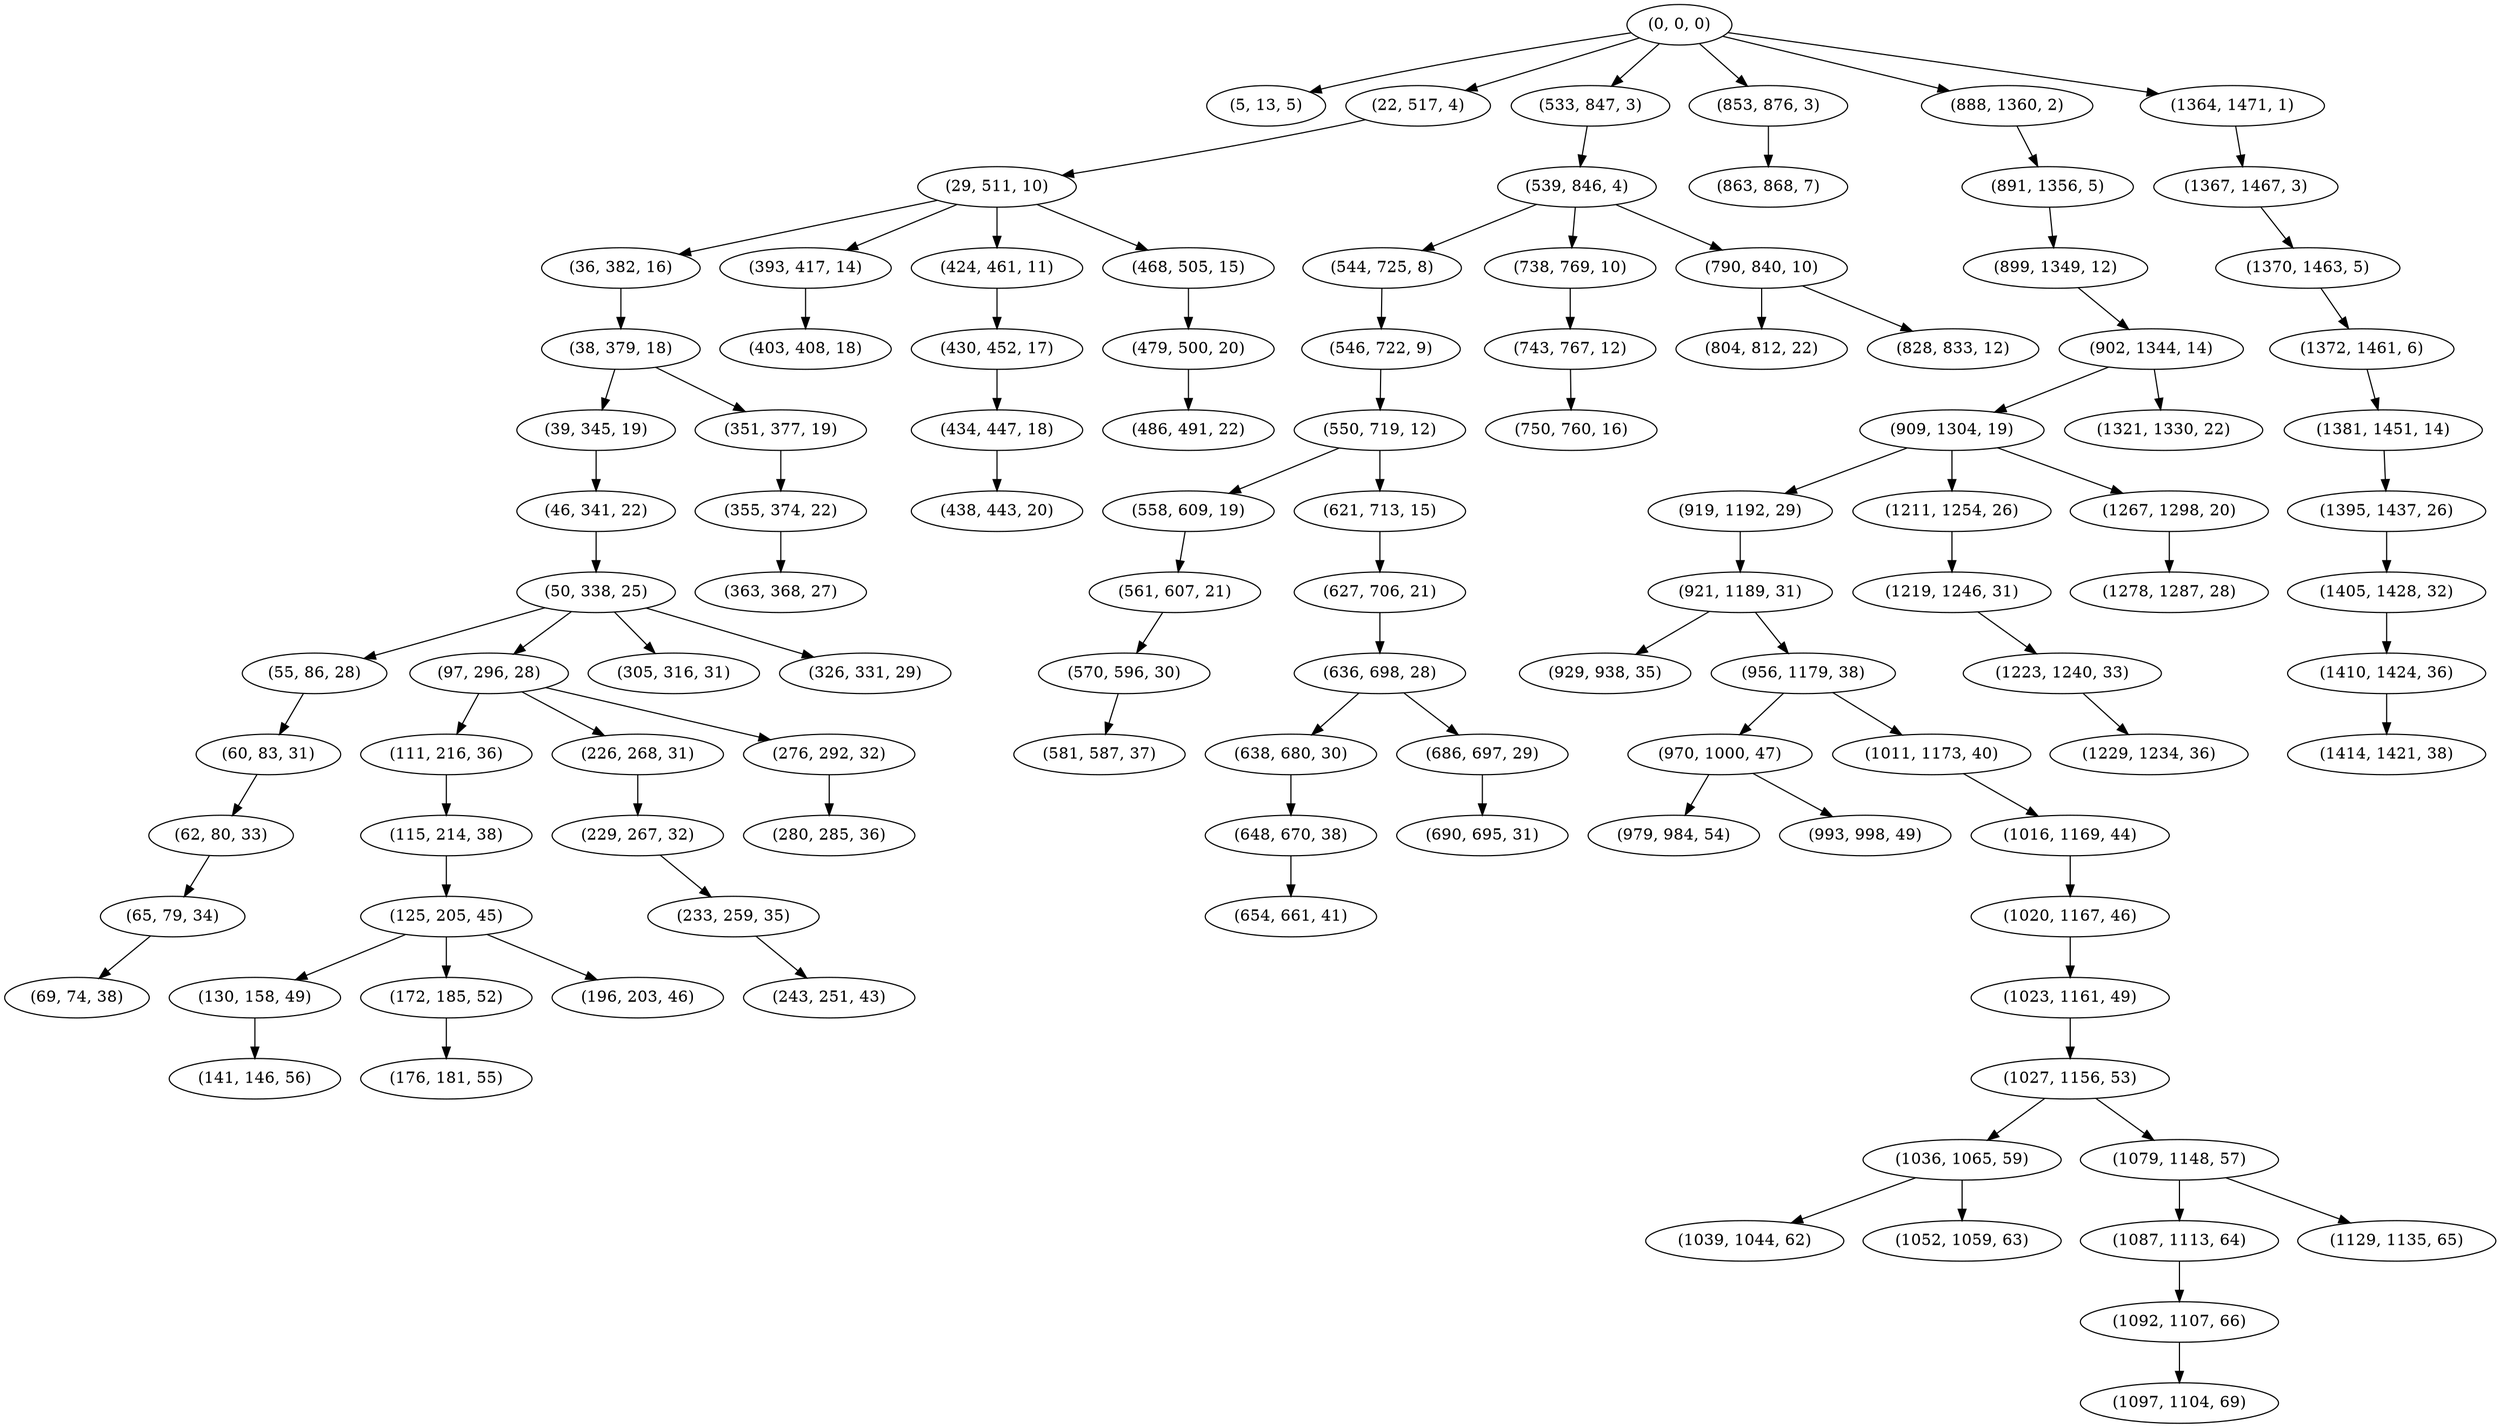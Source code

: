 digraph tree {
    "(0, 0, 0)";
    "(5, 13, 5)";
    "(22, 517, 4)";
    "(29, 511, 10)";
    "(36, 382, 16)";
    "(38, 379, 18)";
    "(39, 345, 19)";
    "(46, 341, 22)";
    "(50, 338, 25)";
    "(55, 86, 28)";
    "(60, 83, 31)";
    "(62, 80, 33)";
    "(65, 79, 34)";
    "(69, 74, 38)";
    "(97, 296, 28)";
    "(111, 216, 36)";
    "(115, 214, 38)";
    "(125, 205, 45)";
    "(130, 158, 49)";
    "(141, 146, 56)";
    "(172, 185, 52)";
    "(176, 181, 55)";
    "(196, 203, 46)";
    "(226, 268, 31)";
    "(229, 267, 32)";
    "(233, 259, 35)";
    "(243, 251, 43)";
    "(276, 292, 32)";
    "(280, 285, 36)";
    "(305, 316, 31)";
    "(326, 331, 29)";
    "(351, 377, 19)";
    "(355, 374, 22)";
    "(363, 368, 27)";
    "(393, 417, 14)";
    "(403, 408, 18)";
    "(424, 461, 11)";
    "(430, 452, 17)";
    "(434, 447, 18)";
    "(438, 443, 20)";
    "(468, 505, 15)";
    "(479, 500, 20)";
    "(486, 491, 22)";
    "(533, 847, 3)";
    "(539, 846, 4)";
    "(544, 725, 8)";
    "(546, 722, 9)";
    "(550, 719, 12)";
    "(558, 609, 19)";
    "(561, 607, 21)";
    "(570, 596, 30)";
    "(581, 587, 37)";
    "(621, 713, 15)";
    "(627, 706, 21)";
    "(636, 698, 28)";
    "(638, 680, 30)";
    "(648, 670, 38)";
    "(654, 661, 41)";
    "(686, 697, 29)";
    "(690, 695, 31)";
    "(738, 769, 10)";
    "(743, 767, 12)";
    "(750, 760, 16)";
    "(790, 840, 10)";
    "(804, 812, 22)";
    "(828, 833, 12)";
    "(853, 876, 3)";
    "(863, 868, 7)";
    "(888, 1360, 2)";
    "(891, 1356, 5)";
    "(899, 1349, 12)";
    "(902, 1344, 14)";
    "(909, 1304, 19)";
    "(919, 1192, 29)";
    "(921, 1189, 31)";
    "(929, 938, 35)";
    "(956, 1179, 38)";
    "(970, 1000, 47)";
    "(979, 984, 54)";
    "(993, 998, 49)";
    "(1011, 1173, 40)";
    "(1016, 1169, 44)";
    "(1020, 1167, 46)";
    "(1023, 1161, 49)";
    "(1027, 1156, 53)";
    "(1036, 1065, 59)";
    "(1039, 1044, 62)";
    "(1052, 1059, 63)";
    "(1079, 1148, 57)";
    "(1087, 1113, 64)";
    "(1092, 1107, 66)";
    "(1097, 1104, 69)";
    "(1129, 1135, 65)";
    "(1211, 1254, 26)";
    "(1219, 1246, 31)";
    "(1223, 1240, 33)";
    "(1229, 1234, 36)";
    "(1267, 1298, 20)";
    "(1278, 1287, 28)";
    "(1321, 1330, 22)";
    "(1364, 1471, 1)";
    "(1367, 1467, 3)";
    "(1370, 1463, 5)";
    "(1372, 1461, 6)";
    "(1381, 1451, 14)";
    "(1395, 1437, 26)";
    "(1405, 1428, 32)";
    "(1410, 1424, 36)";
    "(1414, 1421, 38)";
    "(0, 0, 0)" -> "(5, 13, 5)";
    "(0, 0, 0)" -> "(22, 517, 4)";
    "(0, 0, 0)" -> "(533, 847, 3)";
    "(0, 0, 0)" -> "(853, 876, 3)";
    "(0, 0, 0)" -> "(888, 1360, 2)";
    "(0, 0, 0)" -> "(1364, 1471, 1)";
    "(22, 517, 4)" -> "(29, 511, 10)";
    "(29, 511, 10)" -> "(36, 382, 16)";
    "(29, 511, 10)" -> "(393, 417, 14)";
    "(29, 511, 10)" -> "(424, 461, 11)";
    "(29, 511, 10)" -> "(468, 505, 15)";
    "(36, 382, 16)" -> "(38, 379, 18)";
    "(38, 379, 18)" -> "(39, 345, 19)";
    "(38, 379, 18)" -> "(351, 377, 19)";
    "(39, 345, 19)" -> "(46, 341, 22)";
    "(46, 341, 22)" -> "(50, 338, 25)";
    "(50, 338, 25)" -> "(55, 86, 28)";
    "(50, 338, 25)" -> "(97, 296, 28)";
    "(50, 338, 25)" -> "(305, 316, 31)";
    "(50, 338, 25)" -> "(326, 331, 29)";
    "(55, 86, 28)" -> "(60, 83, 31)";
    "(60, 83, 31)" -> "(62, 80, 33)";
    "(62, 80, 33)" -> "(65, 79, 34)";
    "(65, 79, 34)" -> "(69, 74, 38)";
    "(97, 296, 28)" -> "(111, 216, 36)";
    "(97, 296, 28)" -> "(226, 268, 31)";
    "(97, 296, 28)" -> "(276, 292, 32)";
    "(111, 216, 36)" -> "(115, 214, 38)";
    "(115, 214, 38)" -> "(125, 205, 45)";
    "(125, 205, 45)" -> "(130, 158, 49)";
    "(125, 205, 45)" -> "(172, 185, 52)";
    "(125, 205, 45)" -> "(196, 203, 46)";
    "(130, 158, 49)" -> "(141, 146, 56)";
    "(172, 185, 52)" -> "(176, 181, 55)";
    "(226, 268, 31)" -> "(229, 267, 32)";
    "(229, 267, 32)" -> "(233, 259, 35)";
    "(233, 259, 35)" -> "(243, 251, 43)";
    "(276, 292, 32)" -> "(280, 285, 36)";
    "(351, 377, 19)" -> "(355, 374, 22)";
    "(355, 374, 22)" -> "(363, 368, 27)";
    "(393, 417, 14)" -> "(403, 408, 18)";
    "(424, 461, 11)" -> "(430, 452, 17)";
    "(430, 452, 17)" -> "(434, 447, 18)";
    "(434, 447, 18)" -> "(438, 443, 20)";
    "(468, 505, 15)" -> "(479, 500, 20)";
    "(479, 500, 20)" -> "(486, 491, 22)";
    "(533, 847, 3)" -> "(539, 846, 4)";
    "(539, 846, 4)" -> "(544, 725, 8)";
    "(539, 846, 4)" -> "(738, 769, 10)";
    "(539, 846, 4)" -> "(790, 840, 10)";
    "(544, 725, 8)" -> "(546, 722, 9)";
    "(546, 722, 9)" -> "(550, 719, 12)";
    "(550, 719, 12)" -> "(558, 609, 19)";
    "(550, 719, 12)" -> "(621, 713, 15)";
    "(558, 609, 19)" -> "(561, 607, 21)";
    "(561, 607, 21)" -> "(570, 596, 30)";
    "(570, 596, 30)" -> "(581, 587, 37)";
    "(621, 713, 15)" -> "(627, 706, 21)";
    "(627, 706, 21)" -> "(636, 698, 28)";
    "(636, 698, 28)" -> "(638, 680, 30)";
    "(636, 698, 28)" -> "(686, 697, 29)";
    "(638, 680, 30)" -> "(648, 670, 38)";
    "(648, 670, 38)" -> "(654, 661, 41)";
    "(686, 697, 29)" -> "(690, 695, 31)";
    "(738, 769, 10)" -> "(743, 767, 12)";
    "(743, 767, 12)" -> "(750, 760, 16)";
    "(790, 840, 10)" -> "(804, 812, 22)";
    "(790, 840, 10)" -> "(828, 833, 12)";
    "(853, 876, 3)" -> "(863, 868, 7)";
    "(888, 1360, 2)" -> "(891, 1356, 5)";
    "(891, 1356, 5)" -> "(899, 1349, 12)";
    "(899, 1349, 12)" -> "(902, 1344, 14)";
    "(902, 1344, 14)" -> "(909, 1304, 19)";
    "(902, 1344, 14)" -> "(1321, 1330, 22)";
    "(909, 1304, 19)" -> "(919, 1192, 29)";
    "(909, 1304, 19)" -> "(1211, 1254, 26)";
    "(909, 1304, 19)" -> "(1267, 1298, 20)";
    "(919, 1192, 29)" -> "(921, 1189, 31)";
    "(921, 1189, 31)" -> "(929, 938, 35)";
    "(921, 1189, 31)" -> "(956, 1179, 38)";
    "(956, 1179, 38)" -> "(970, 1000, 47)";
    "(956, 1179, 38)" -> "(1011, 1173, 40)";
    "(970, 1000, 47)" -> "(979, 984, 54)";
    "(970, 1000, 47)" -> "(993, 998, 49)";
    "(1011, 1173, 40)" -> "(1016, 1169, 44)";
    "(1016, 1169, 44)" -> "(1020, 1167, 46)";
    "(1020, 1167, 46)" -> "(1023, 1161, 49)";
    "(1023, 1161, 49)" -> "(1027, 1156, 53)";
    "(1027, 1156, 53)" -> "(1036, 1065, 59)";
    "(1027, 1156, 53)" -> "(1079, 1148, 57)";
    "(1036, 1065, 59)" -> "(1039, 1044, 62)";
    "(1036, 1065, 59)" -> "(1052, 1059, 63)";
    "(1079, 1148, 57)" -> "(1087, 1113, 64)";
    "(1079, 1148, 57)" -> "(1129, 1135, 65)";
    "(1087, 1113, 64)" -> "(1092, 1107, 66)";
    "(1092, 1107, 66)" -> "(1097, 1104, 69)";
    "(1211, 1254, 26)" -> "(1219, 1246, 31)";
    "(1219, 1246, 31)" -> "(1223, 1240, 33)";
    "(1223, 1240, 33)" -> "(1229, 1234, 36)";
    "(1267, 1298, 20)" -> "(1278, 1287, 28)";
    "(1364, 1471, 1)" -> "(1367, 1467, 3)";
    "(1367, 1467, 3)" -> "(1370, 1463, 5)";
    "(1370, 1463, 5)" -> "(1372, 1461, 6)";
    "(1372, 1461, 6)" -> "(1381, 1451, 14)";
    "(1381, 1451, 14)" -> "(1395, 1437, 26)";
    "(1395, 1437, 26)" -> "(1405, 1428, 32)";
    "(1405, 1428, 32)" -> "(1410, 1424, 36)";
    "(1410, 1424, 36)" -> "(1414, 1421, 38)";
}
